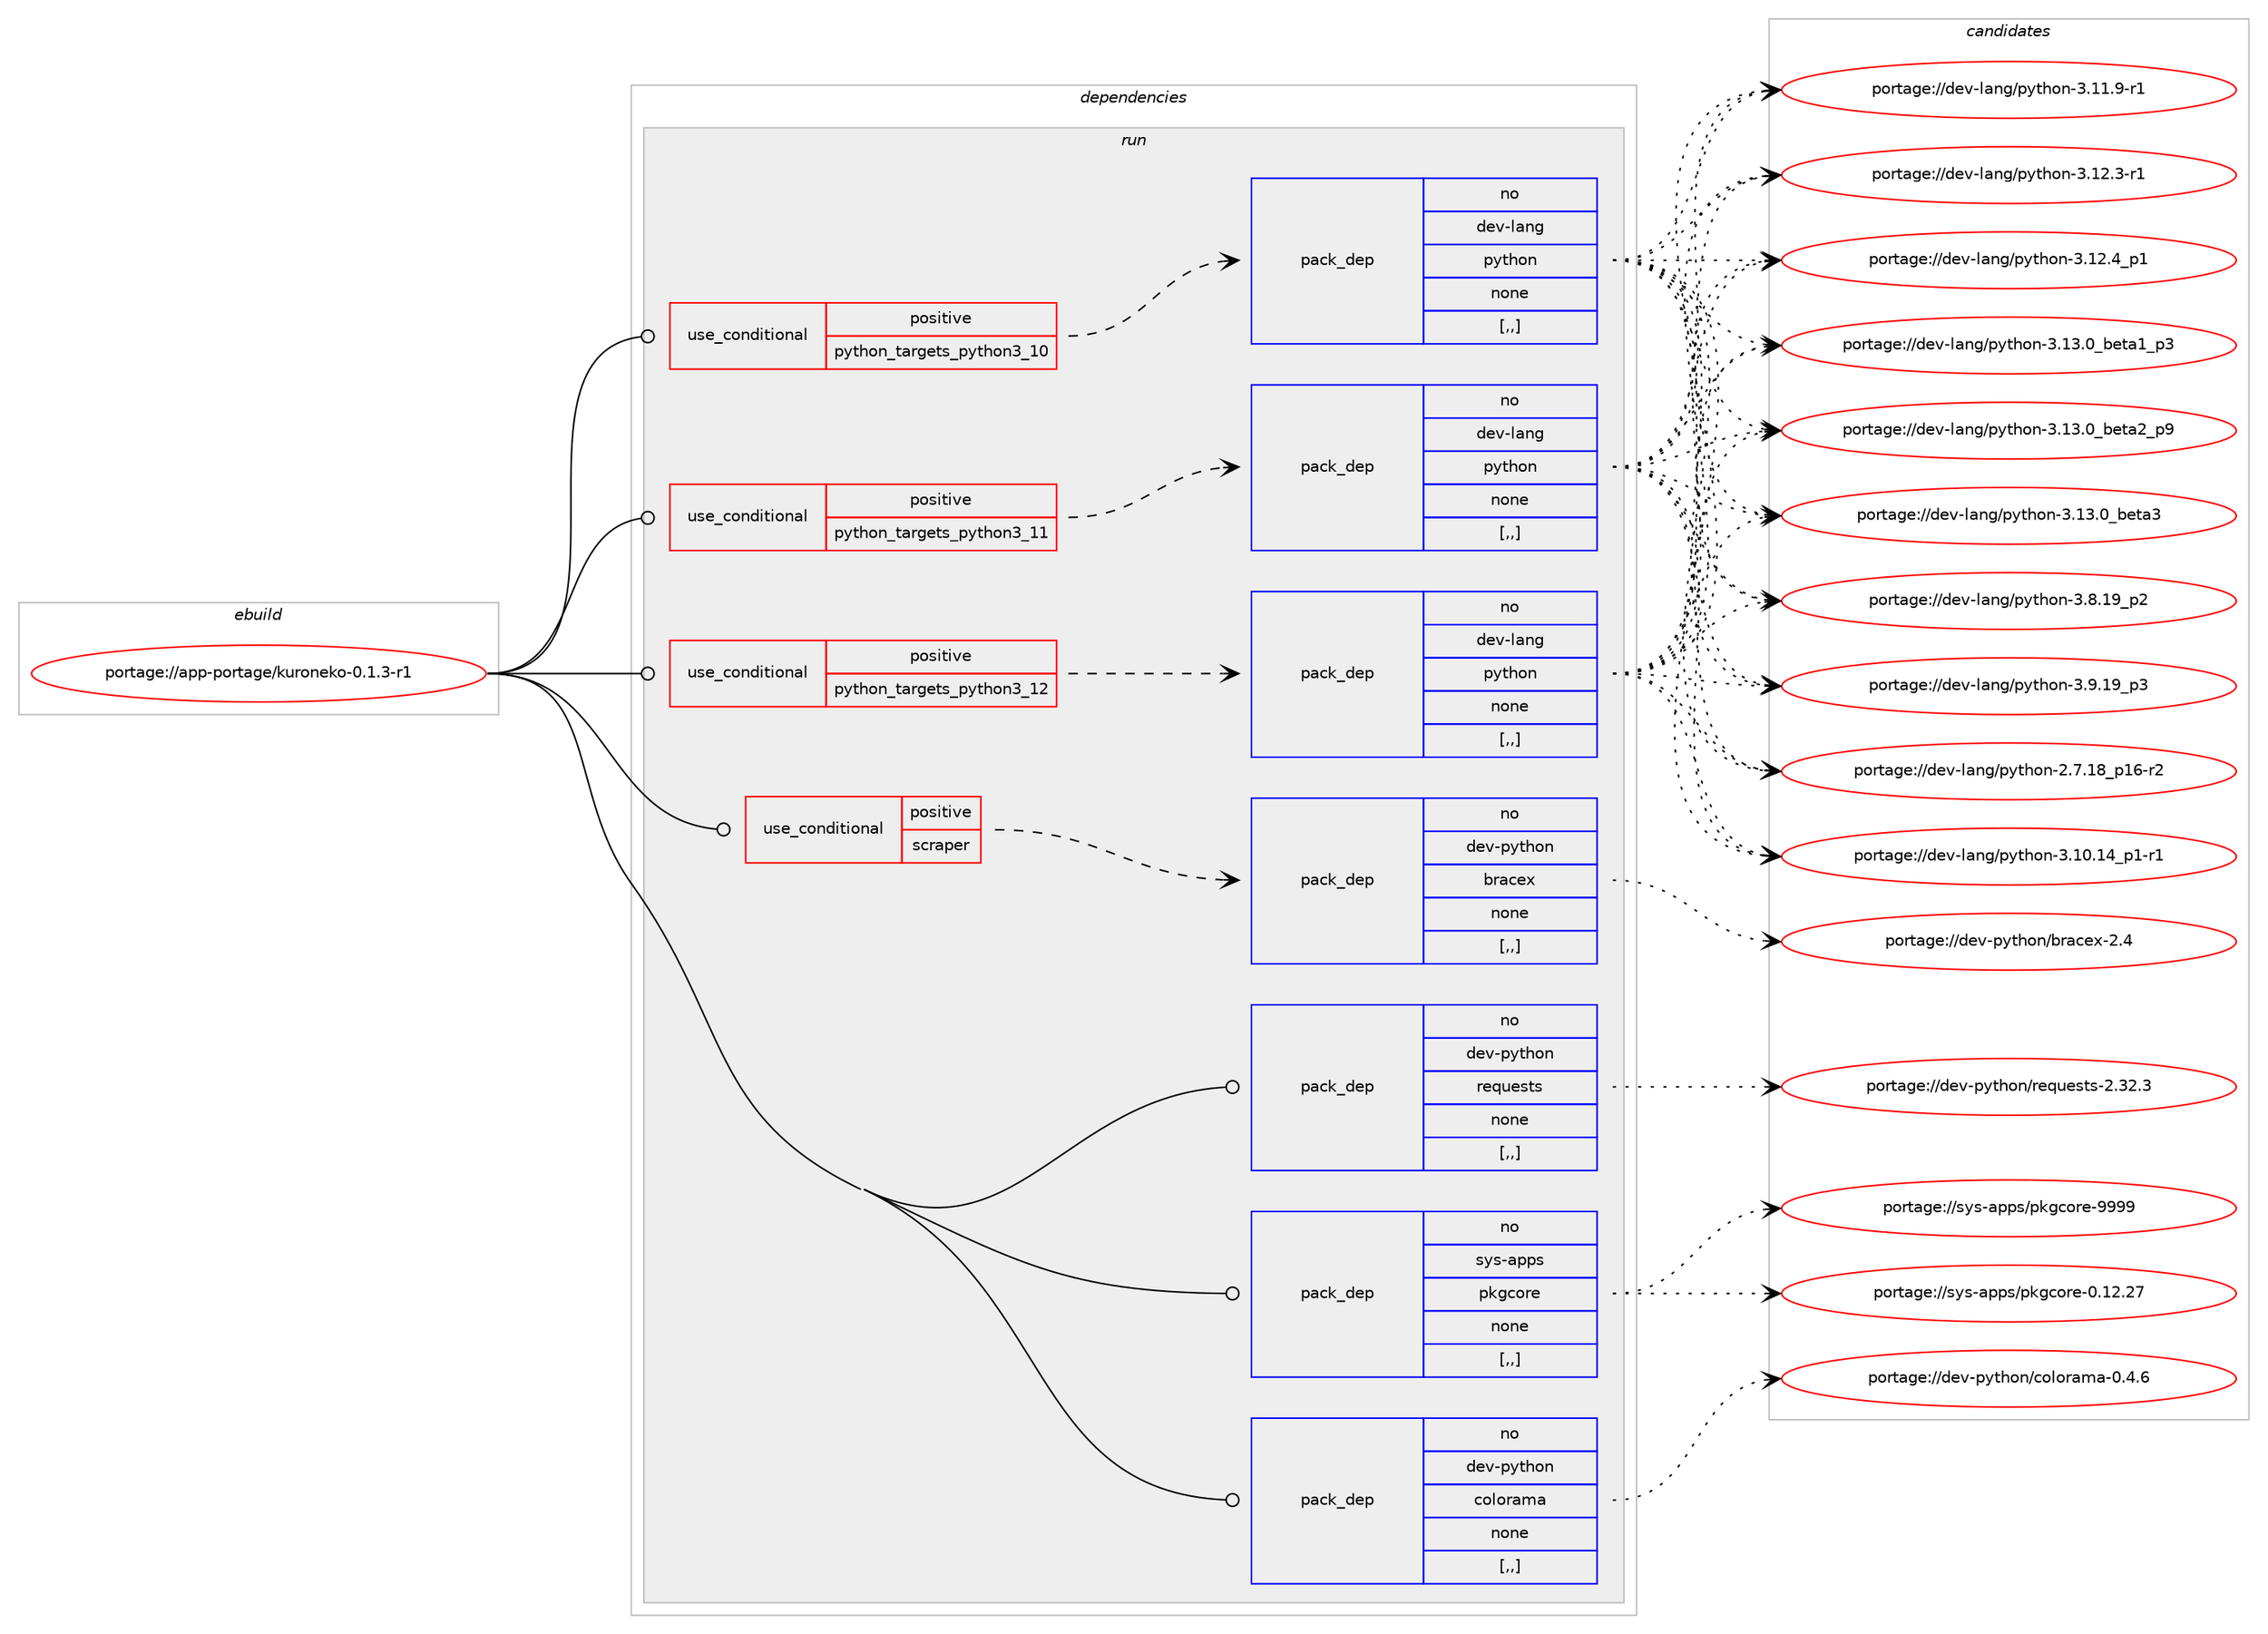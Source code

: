 digraph prolog {

# *************
# Graph options
# *************

newrank=true;
concentrate=true;
compound=true;
graph [rankdir=LR,fontname=Helvetica,fontsize=10,ranksep=1.5];#, ranksep=2.5, nodesep=0.2];
edge  [arrowhead=vee];
node  [fontname=Helvetica,fontsize=10];

# **********
# The ebuild
# **********

subgraph cluster_leftcol {
color=gray;
rank=same;
label=<<i>ebuild</i>>;
id [label="portage://app-portage/kuroneko-0.1.3-r1", color=red, width=4, href="../app-portage/kuroneko-0.1.3-r1.svg"];
}

# ****************
# The dependencies
# ****************

subgraph cluster_midcol {
color=gray;
label=<<i>dependencies</i>>;
subgraph cluster_compile {
fillcolor="#eeeeee";
style=filled;
label=<<i>compile</i>>;
}
subgraph cluster_compileandrun {
fillcolor="#eeeeee";
style=filled;
label=<<i>compile and run</i>>;
}
subgraph cluster_run {
fillcolor="#eeeeee";
style=filled;
label=<<i>run</i>>;
subgraph cond13721 {
dependency49559 [label=<<TABLE BORDER="0" CELLBORDER="1" CELLSPACING="0" CELLPADDING="4"><TR><TD ROWSPAN="3" CELLPADDING="10">use_conditional</TD></TR><TR><TD>positive</TD></TR><TR><TD>python_targets_python3_10</TD></TR></TABLE>>, shape=none, color=red];
subgraph pack35394 {
dependency49560 [label=<<TABLE BORDER="0" CELLBORDER="1" CELLSPACING="0" CELLPADDING="4" WIDTH="220"><TR><TD ROWSPAN="6" CELLPADDING="30">pack_dep</TD></TR><TR><TD WIDTH="110">no</TD></TR><TR><TD>dev-lang</TD></TR><TR><TD>python</TD></TR><TR><TD>none</TD></TR><TR><TD>[,,]</TD></TR></TABLE>>, shape=none, color=blue];
}
dependency49559:e -> dependency49560:w [weight=20,style="dashed",arrowhead="vee"];
}
id:e -> dependency49559:w [weight=20,style="solid",arrowhead="odot"];
subgraph cond13722 {
dependency49561 [label=<<TABLE BORDER="0" CELLBORDER="1" CELLSPACING="0" CELLPADDING="4"><TR><TD ROWSPAN="3" CELLPADDING="10">use_conditional</TD></TR><TR><TD>positive</TD></TR><TR><TD>python_targets_python3_11</TD></TR></TABLE>>, shape=none, color=red];
subgraph pack35395 {
dependency49562 [label=<<TABLE BORDER="0" CELLBORDER="1" CELLSPACING="0" CELLPADDING="4" WIDTH="220"><TR><TD ROWSPAN="6" CELLPADDING="30">pack_dep</TD></TR><TR><TD WIDTH="110">no</TD></TR><TR><TD>dev-lang</TD></TR><TR><TD>python</TD></TR><TR><TD>none</TD></TR><TR><TD>[,,]</TD></TR></TABLE>>, shape=none, color=blue];
}
dependency49561:e -> dependency49562:w [weight=20,style="dashed",arrowhead="vee"];
}
id:e -> dependency49561:w [weight=20,style="solid",arrowhead="odot"];
subgraph cond13723 {
dependency49563 [label=<<TABLE BORDER="0" CELLBORDER="1" CELLSPACING="0" CELLPADDING="4"><TR><TD ROWSPAN="3" CELLPADDING="10">use_conditional</TD></TR><TR><TD>positive</TD></TR><TR><TD>python_targets_python3_12</TD></TR></TABLE>>, shape=none, color=red];
subgraph pack35396 {
dependency49564 [label=<<TABLE BORDER="0" CELLBORDER="1" CELLSPACING="0" CELLPADDING="4" WIDTH="220"><TR><TD ROWSPAN="6" CELLPADDING="30">pack_dep</TD></TR><TR><TD WIDTH="110">no</TD></TR><TR><TD>dev-lang</TD></TR><TR><TD>python</TD></TR><TR><TD>none</TD></TR><TR><TD>[,,]</TD></TR></TABLE>>, shape=none, color=blue];
}
dependency49563:e -> dependency49564:w [weight=20,style="dashed",arrowhead="vee"];
}
id:e -> dependency49563:w [weight=20,style="solid",arrowhead="odot"];
subgraph cond13724 {
dependency49565 [label=<<TABLE BORDER="0" CELLBORDER="1" CELLSPACING="0" CELLPADDING="4"><TR><TD ROWSPAN="3" CELLPADDING="10">use_conditional</TD></TR><TR><TD>positive</TD></TR><TR><TD>scraper</TD></TR></TABLE>>, shape=none, color=red];
subgraph pack35397 {
dependency49566 [label=<<TABLE BORDER="0" CELLBORDER="1" CELLSPACING="0" CELLPADDING="4" WIDTH="220"><TR><TD ROWSPAN="6" CELLPADDING="30">pack_dep</TD></TR><TR><TD WIDTH="110">no</TD></TR><TR><TD>dev-python</TD></TR><TR><TD>bracex</TD></TR><TR><TD>none</TD></TR><TR><TD>[,,]</TD></TR></TABLE>>, shape=none, color=blue];
}
dependency49565:e -> dependency49566:w [weight=20,style="dashed",arrowhead="vee"];
}
id:e -> dependency49565:w [weight=20,style="solid",arrowhead="odot"];
subgraph pack35398 {
dependency49567 [label=<<TABLE BORDER="0" CELLBORDER="1" CELLSPACING="0" CELLPADDING="4" WIDTH="220"><TR><TD ROWSPAN="6" CELLPADDING="30">pack_dep</TD></TR><TR><TD WIDTH="110">no</TD></TR><TR><TD>dev-python</TD></TR><TR><TD>colorama</TD></TR><TR><TD>none</TD></TR><TR><TD>[,,]</TD></TR></TABLE>>, shape=none, color=blue];
}
id:e -> dependency49567:w [weight=20,style="solid",arrowhead="odot"];
subgraph pack35399 {
dependency49568 [label=<<TABLE BORDER="0" CELLBORDER="1" CELLSPACING="0" CELLPADDING="4" WIDTH="220"><TR><TD ROWSPAN="6" CELLPADDING="30">pack_dep</TD></TR><TR><TD WIDTH="110">no</TD></TR><TR><TD>dev-python</TD></TR><TR><TD>requests</TD></TR><TR><TD>none</TD></TR><TR><TD>[,,]</TD></TR></TABLE>>, shape=none, color=blue];
}
id:e -> dependency49568:w [weight=20,style="solid",arrowhead="odot"];
subgraph pack35400 {
dependency49569 [label=<<TABLE BORDER="0" CELLBORDER="1" CELLSPACING="0" CELLPADDING="4" WIDTH="220"><TR><TD ROWSPAN="6" CELLPADDING="30">pack_dep</TD></TR><TR><TD WIDTH="110">no</TD></TR><TR><TD>sys-apps</TD></TR><TR><TD>pkgcore</TD></TR><TR><TD>none</TD></TR><TR><TD>[,,]</TD></TR></TABLE>>, shape=none, color=blue];
}
id:e -> dependency49569:w [weight=20,style="solid",arrowhead="odot"];
}
}

# **************
# The candidates
# **************

subgraph cluster_choices {
rank=same;
color=gray;
label=<<i>candidates</i>>;

subgraph choice35394 {
color=black;
nodesep=1;
choice100101118451089711010347112121116104111110455046554649569511249544511450 [label="portage://dev-lang/python-2.7.18_p16-r2", color=red, width=4,href="../dev-lang/python-2.7.18_p16-r2.svg"];
choice100101118451089711010347112121116104111110455146494846495295112494511449 [label="portage://dev-lang/python-3.10.14_p1-r1", color=red, width=4,href="../dev-lang/python-3.10.14_p1-r1.svg"];
choice100101118451089711010347112121116104111110455146494946574511449 [label="portage://dev-lang/python-3.11.9-r1", color=red, width=4,href="../dev-lang/python-3.11.9-r1.svg"];
choice100101118451089711010347112121116104111110455146495046514511449 [label="portage://dev-lang/python-3.12.3-r1", color=red, width=4,href="../dev-lang/python-3.12.3-r1.svg"];
choice100101118451089711010347112121116104111110455146495046529511249 [label="portage://dev-lang/python-3.12.4_p1", color=red, width=4,href="../dev-lang/python-3.12.4_p1.svg"];
choice10010111845108971101034711212111610411111045514649514648959810111697499511251 [label="portage://dev-lang/python-3.13.0_beta1_p3", color=red, width=4,href="../dev-lang/python-3.13.0_beta1_p3.svg"];
choice10010111845108971101034711212111610411111045514649514648959810111697509511257 [label="portage://dev-lang/python-3.13.0_beta2_p9", color=red, width=4,href="../dev-lang/python-3.13.0_beta2_p9.svg"];
choice1001011184510897110103471121211161041111104551464951464895981011169751 [label="portage://dev-lang/python-3.13.0_beta3", color=red, width=4,href="../dev-lang/python-3.13.0_beta3.svg"];
choice100101118451089711010347112121116104111110455146564649579511250 [label="portage://dev-lang/python-3.8.19_p2", color=red, width=4,href="../dev-lang/python-3.8.19_p2.svg"];
choice100101118451089711010347112121116104111110455146574649579511251 [label="portage://dev-lang/python-3.9.19_p3", color=red, width=4,href="../dev-lang/python-3.9.19_p3.svg"];
dependency49560:e -> choice100101118451089711010347112121116104111110455046554649569511249544511450:w [style=dotted,weight="100"];
dependency49560:e -> choice100101118451089711010347112121116104111110455146494846495295112494511449:w [style=dotted,weight="100"];
dependency49560:e -> choice100101118451089711010347112121116104111110455146494946574511449:w [style=dotted,weight="100"];
dependency49560:e -> choice100101118451089711010347112121116104111110455146495046514511449:w [style=dotted,weight="100"];
dependency49560:e -> choice100101118451089711010347112121116104111110455146495046529511249:w [style=dotted,weight="100"];
dependency49560:e -> choice10010111845108971101034711212111610411111045514649514648959810111697499511251:w [style=dotted,weight="100"];
dependency49560:e -> choice10010111845108971101034711212111610411111045514649514648959810111697509511257:w [style=dotted,weight="100"];
dependency49560:e -> choice1001011184510897110103471121211161041111104551464951464895981011169751:w [style=dotted,weight="100"];
dependency49560:e -> choice100101118451089711010347112121116104111110455146564649579511250:w [style=dotted,weight="100"];
dependency49560:e -> choice100101118451089711010347112121116104111110455146574649579511251:w [style=dotted,weight="100"];
}
subgraph choice35395 {
color=black;
nodesep=1;
choice100101118451089711010347112121116104111110455046554649569511249544511450 [label="portage://dev-lang/python-2.7.18_p16-r2", color=red, width=4,href="../dev-lang/python-2.7.18_p16-r2.svg"];
choice100101118451089711010347112121116104111110455146494846495295112494511449 [label="portage://dev-lang/python-3.10.14_p1-r1", color=red, width=4,href="../dev-lang/python-3.10.14_p1-r1.svg"];
choice100101118451089711010347112121116104111110455146494946574511449 [label="portage://dev-lang/python-3.11.9-r1", color=red, width=4,href="../dev-lang/python-3.11.9-r1.svg"];
choice100101118451089711010347112121116104111110455146495046514511449 [label="portage://dev-lang/python-3.12.3-r1", color=red, width=4,href="../dev-lang/python-3.12.3-r1.svg"];
choice100101118451089711010347112121116104111110455146495046529511249 [label="portage://dev-lang/python-3.12.4_p1", color=red, width=4,href="../dev-lang/python-3.12.4_p1.svg"];
choice10010111845108971101034711212111610411111045514649514648959810111697499511251 [label="portage://dev-lang/python-3.13.0_beta1_p3", color=red, width=4,href="../dev-lang/python-3.13.0_beta1_p3.svg"];
choice10010111845108971101034711212111610411111045514649514648959810111697509511257 [label="portage://dev-lang/python-3.13.0_beta2_p9", color=red, width=4,href="../dev-lang/python-3.13.0_beta2_p9.svg"];
choice1001011184510897110103471121211161041111104551464951464895981011169751 [label="portage://dev-lang/python-3.13.0_beta3", color=red, width=4,href="../dev-lang/python-3.13.0_beta3.svg"];
choice100101118451089711010347112121116104111110455146564649579511250 [label="portage://dev-lang/python-3.8.19_p2", color=red, width=4,href="../dev-lang/python-3.8.19_p2.svg"];
choice100101118451089711010347112121116104111110455146574649579511251 [label="portage://dev-lang/python-3.9.19_p3", color=red, width=4,href="../dev-lang/python-3.9.19_p3.svg"];
dependency49562:e -> choice100101118451089711010347112121116104111110455046554649569511249544511450:w [style=dotted,weight="100"];
dependency49562:e -> choice100101118451089711010347112121116104111110455146494846495295112494511449:w [style=dotted,weight="100"];
dependency49562:e -> choice100101118451089711010347112121116104111110455146494946574511449:w [style=dotted,weight="100"];
dependency49562:e -> choice100101118451089711010347112121116104111110455146495046514511449:w [style=dotted,weight="100"];
dependency49562:e -> choice100101118451089711010347112121116104111110455146495046529511249:w [style=dotted,weight="100"];
dependency49562:e -> choice10010111845108971101034711212111610411111045514649514648959810111697499511251:w [style=dotted,weight="100"];
dependency49562:e -> choice10010111845108971101034711212111610411111045514649514648959810111697509511257:w [style=dotted,weight="100"];
dependency49562:e -> choice1001011184510897110103471121211161041111104551464951464895981011169751:w [style=dotted,weight="100"];
dependency49562:e -> choice100101118451089711010347112121116104111110455146564649579511250:w [style=dotted,weight="100"];
dependency49562:e -> choice100101118451089711010347112121116104111110455146574649579511251:w [style=dotted,weight="100"];
}
subgraph choice35396 {
color=black;
nodesep=1;
choice100101118451089711010347112121116104111110455046554649569511249544511450 [label="portage://dev-lang/python-2.7.18_p16-r2", color=red, width=4,href="../dev-lang/python-2.7.18_p16-r2.svg"];
choice100101118451089711010347112121116104111110455146494846495295112494511449 [label="portage://dev-lang/python-3.10.14_p1-r1", color=red, width=4,href="../dev-lang/python-3.10.14_p1-r1.svg"];
choice100101118451089711010347112121116104111110455146494946574511449 [label="portage://dev-lang/python-3.11.9-r1", color=red, width=4,href="../dev-lang/python-3.11.9-r1.svg"];
choice100101118451089711010347112121116104111110455146495046514511449 [label="portage://dev-lang/python-3.12.3-r1", color=red, width=4,href="../dev-lang/python-3.12.3-r1.svg"];
choice100101118451089711010347112121116104111110455146495046529511249 [label="portage://dev-lang/python-3.12.4_p1", color=red, width=4,href="../dev-lang/python-3.12.4_p1.svg"];
choice10010111845108971101034711212111610411111045514649514648959810111697499511251 [label="portage://dev-lang/python-3.13.0_beta1_p3", color=red, width=4,href="../dev-lang/python-3.13.0_beta1_p3.svg"];
choice10010111845108971101034711212111610411111045514649514648959810111697509511257 [label="portage://dev-lang/python-3.13.0_beta2_p9", color=red, width=4,href="../dev-lang/python-3.13.0_beta2_p9.svg"];
choice1001011184510897110103471121211161041111104551464951464895981011169751 [label="portage://dev-lang/python-3.13.0_beta3", color=red, width=4,href="../dev-lang/python-3.13.0_beta3.svg"];
choice100101118451089711010347112121116104111110455146564649579511250 [label="portage://dev-lang/python-3.8.19_p2", color=red, width=4,href="../dev-lang/python-3.8.19_p2.svg"];
choice100101118451089711010347112121116104111110455146574649579511251 [label="portage://dev-lang/python-3.9.19_p3", color=red, width=4,href="../dev-lang/python-3.9.19_p3.svg"];
dependency49564:e -> choice100101118451089711010347112121116104111110455046554649569511249544511450:w [style=dotted,weight="100"];
dependency49564:e -> choice100101118451089711010347112121116104111110455146494846495295112494511449:w [style=dotted,weight="100"];
dependency49564:e -> choice100101118451089711010347112121116104111110455146494946574511449:w [style=dotted,weight="100"];
dependency49564:e -> choice100101118451089711010347112121116104111110455146495046514511449:w [style=dotted,weight="100"];
dependency49564:e -> choice100101118451089711010347112121116104111110455146495046529511249:w [style=dotted,weight="100"];
dependency49564:e -> choice10010111845108971101034711212111610411111045514649514648959810111697499511251:w [style=dotted,weight="100"];
dependency49564:e -> choice10010111845108971101034711212111610411111045514649514648959810111697509511257:w [style=dotted,weight="100"];
dependency49564:e -> choice1001011184510897110103471121211161041111104551464951464895981011169751:w [style=dotted,weight="100"];
dependency49564:e -> choice100101118451089711010347112121116104111110455146564649579511250:w [style=dotted,weight="100"];
dependency49564:e -> choice100101118451089711010347112121116104111110455146574649579511251:w [style=dotted,weight="100"];
}
subgraph choice35397 {
color=black;
nodesep=1;
choice100101118451121211161041111104798114979910112045504652 [label="portage://dev-python/bracex-2.4", color=red, width=4,href="../dev-python/bracex-2.4.svg"];
dependency49566:e -> choice100101118451121211161041111104798114979910112045504652:w [style=dotted,weight="100"];
}
subgraph choice35398 {
color=black;
nodesep=1;
choice1001011184511212111610411111047991111081111149710997454846524654 [label="portage://dev-python/colorama-0.4.6", color=red, width=4,href="../dev-python/colorama-0.4.6.svg"];
dependency49567:e -> choice1001011184511212111610411111047991111081111149710997454846524654:w [style=dotted,weight="100"];
}
subgraph choice35399 {
color=black;
nodesep=1;
choice100101118451121211161041111104711410111311710111511611545504651504651 [label="portage://dev-python/requests-2.32.3", color=red, width=4,href="../dev-python/requests-2.32.3.svg"];
dependency49568:e -> choice100101118451121211161041111104711410111311710111511611545504651504651:w [style=dotted,weight="100"];
}
subgraph choice35400 {
color=black;
nodesep=1;
choice115121115459711211211547112107103991111141014548464950465055 [label="portage://sys-apps/pkgcore-0.12.27", color=red, width=4,href="../sys-apps/pkgcore-0.12.27.svg"];
choice115121115459711211211547112107103991111141014557575757 [label="portage://sys-apps/pkgcore-9999", color=red, width=4,href="../sys-apps/pkgcore-9999.svg"];
dependency49569:e -> choice115121115459711211211547112107103991111141014548464950465055:w [style=dotted,weight="100"];
dependency49569:e -> choice115121115459711211211547112107103991111141014557575757:w [style=dotted,weight="100"];
}
}

}
